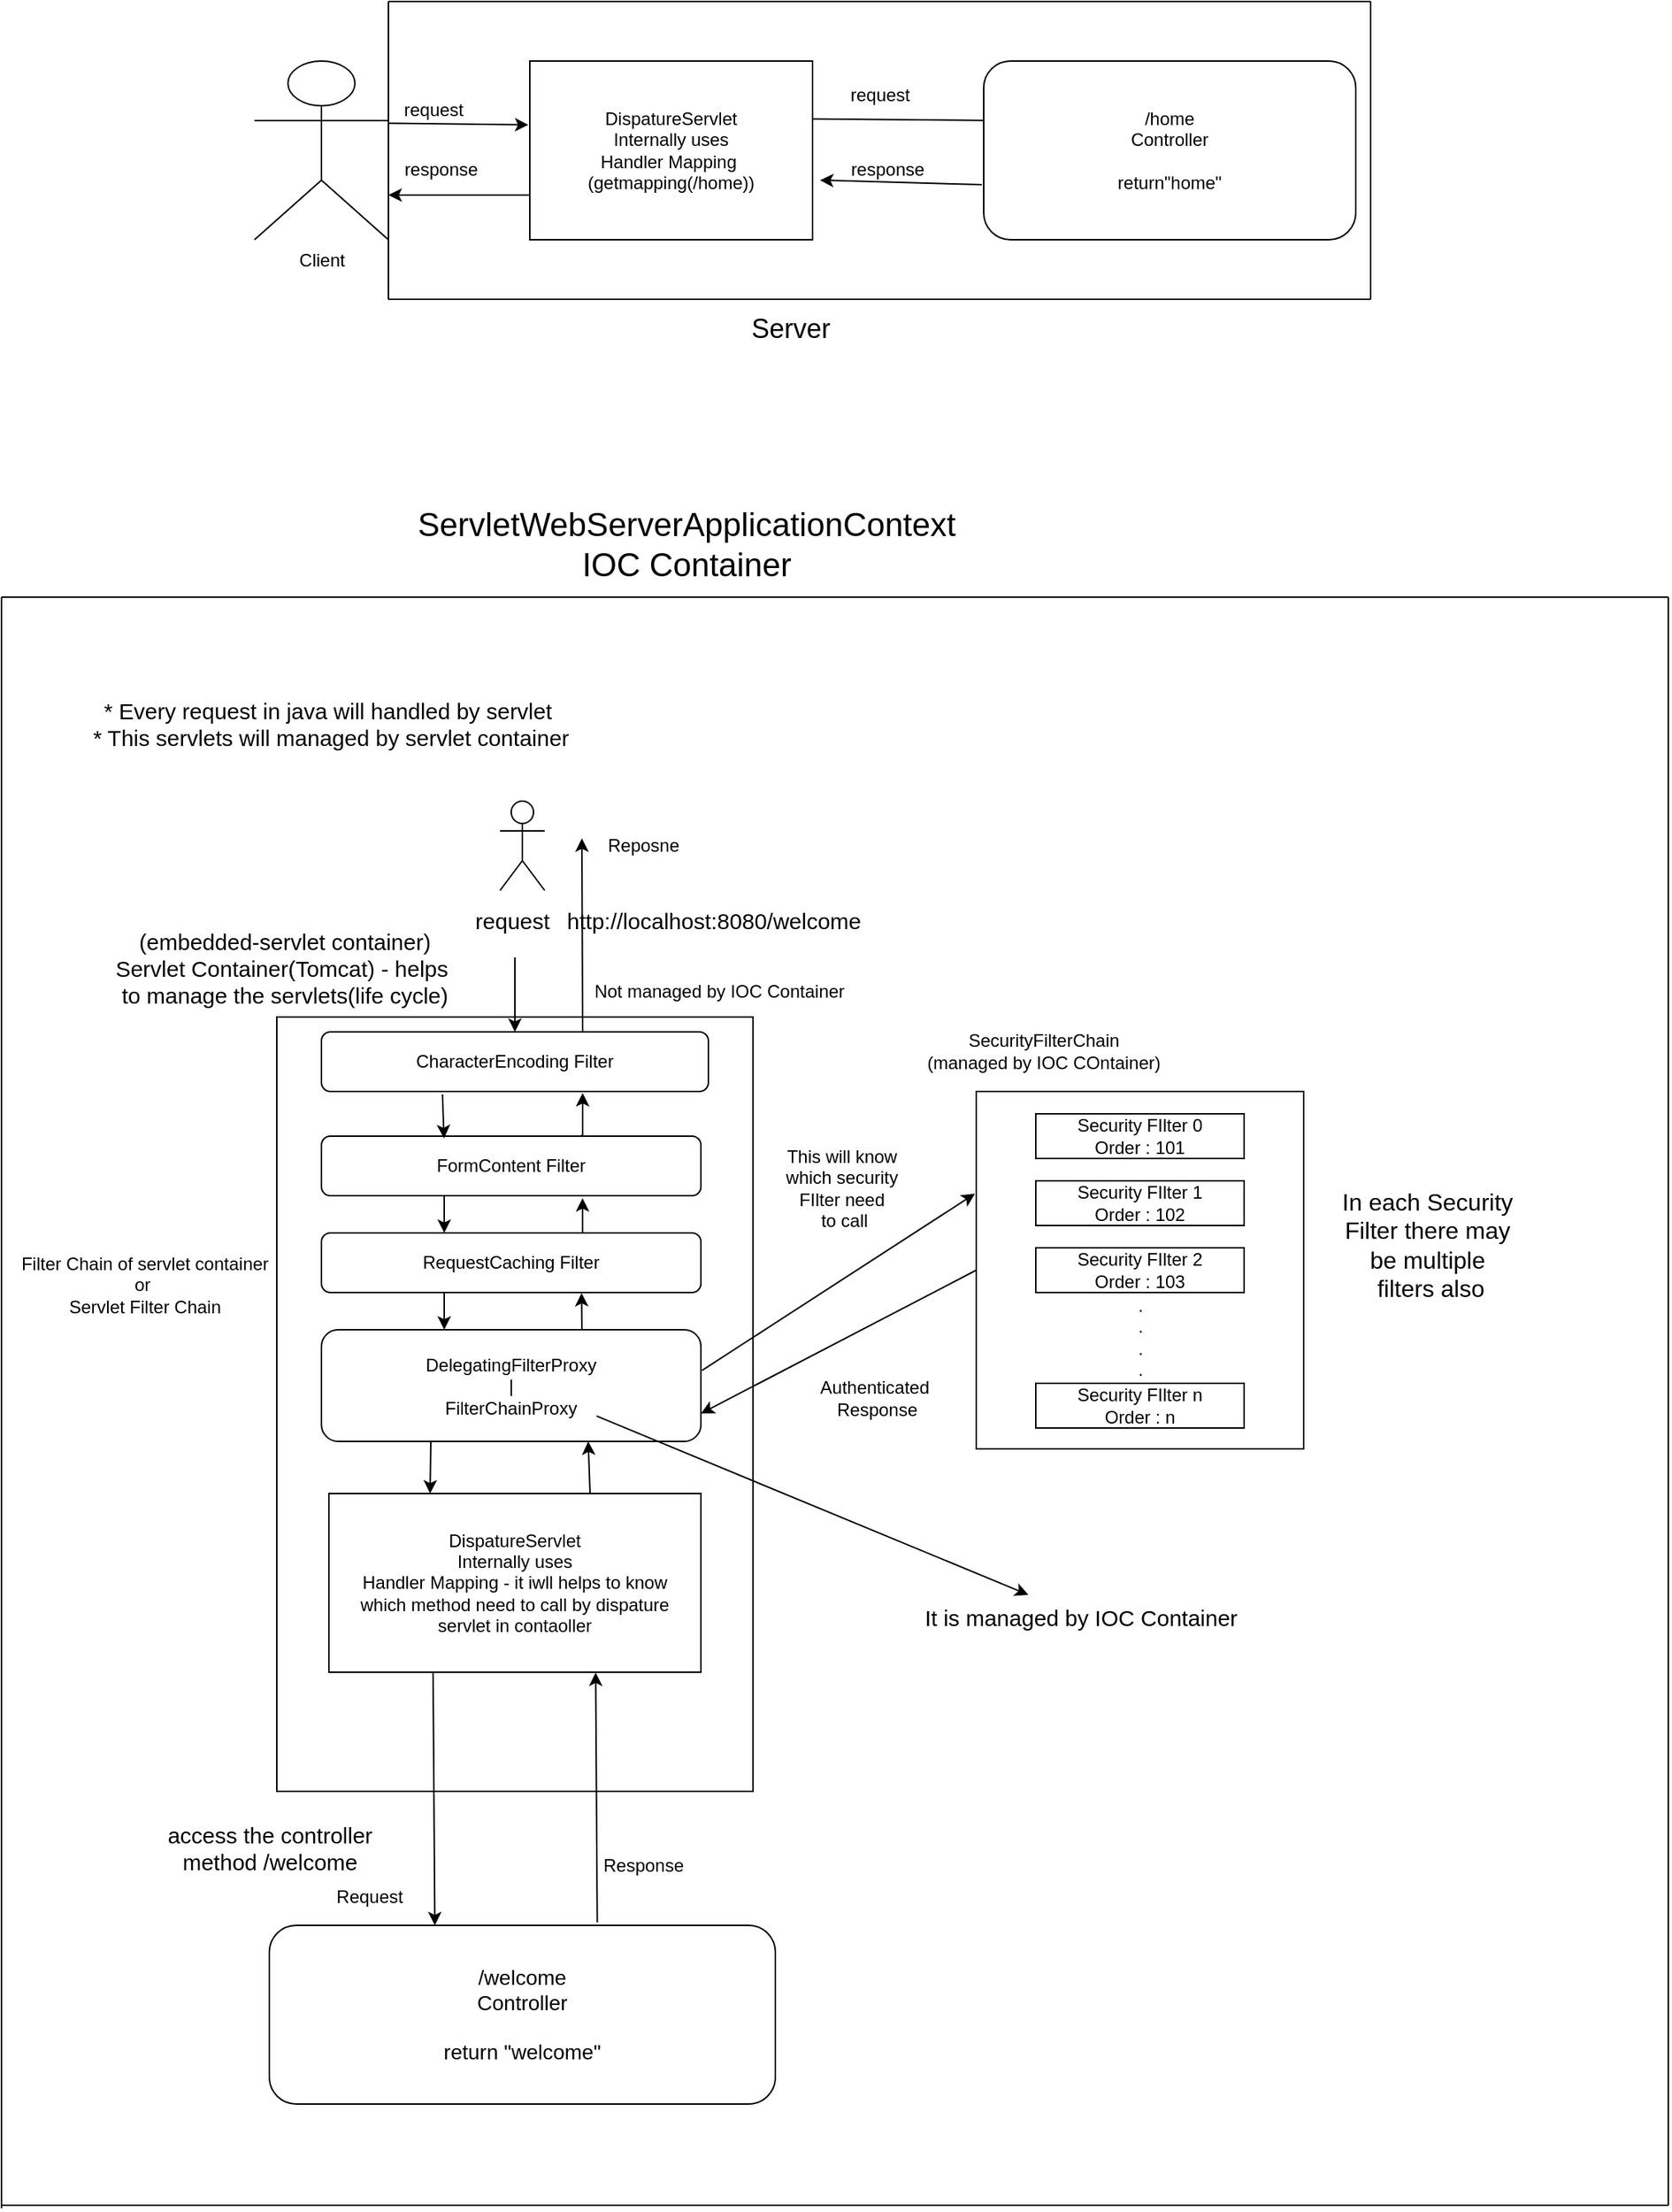 <mxfile version="26.2.9">
  <diagram name="Page-1" id="DqCKwcGfkLILGC3GvhVt">
    <mxGraphModel dx="1799" dy="511" grid="1" gridSize="10" guides="1" tooltips="1" connect="1" arrows="1" fold="1" page="1" pageScale="1" pageWidth="850" pageHeight="1100" math="0" shadow="0">
      <root>
        <mxCell id="0" />
        <mxCell id="1" parent="0" />
        <mxCell id="P8C13lUeun7DKEVSOQyJ-2" value="DispatureServlet&lt;div&gt;Internally uses&lt;/div&gt;&lt;div&gt;Handler Mapping&amp;nbsp;&lt;/div&gt;&lt;div&gt;(getmapping(/home))&lt;/div&gt;" style="rounded=0;whiteSpace=wrap;html=1;" parent="1" vertex="1">
          <mxGeometry x="235" y="120" width="190" height="120" as="geometry" />
        </mxCell>
        <mxCell id="P8C13lUeun7DKEVSOQyJ-4" value="" style="endArrow=classic;html=1;rounded=0;exitX=0.999;exitY=0.348;exitDx=0;exitDy=0;entryX=-0.005;entryY=0.357;entryDx=0;entryDy=0;exitPerimeter=0;entryPerimeter=0;" parent="1" target="P8C13lUeun7DKEVSOQyJ-2" edge="1">
          <mxGeometry width="50" height="50" relative="1" as="geometry">
            <mxPoint x="139.88" y="161.76" as="sourcePoint" />
            <mxPoint x="450" y="290" as="targetPoint" />
          </mxGeometry>
        </mxCell>
        <mxCell id="P8C13lUeun7DKEVSOQyJ-5" value="" style="endArrow=classic;html=1;rounded=0;exitX=1.001;exitY=0.324;exitDx=0;exitDy=0;exitPerimeter=0;" parent="1" source="P8C13lUeun7DKEVSOQyJ-2" edge="1">
          <mxGeometry width="50" height="50" relative="1" as="geometry">
            <mxPoint x="400" y="340" as="sourcePoint" />
            <mxPoint x="559" y="160" as="targetPoint" />
          </mxGeometry>
        </mxCell>
        <mxCell id="P8C13lUeun7DKEVSOQyJ-6" value="/home&lt;div&gt;Controller&lt;/div&gt;&lt;div&gt;&lt;br&gt;&lt;/div&gt;&lt;div&gt;return&quot;home&quot;&lt;/div&gt;" style="rounded=1;whiteSpace=wrap;html=1;" parent="1" vertex="1">
          <mxGeometry x="540" y="120" width="250" height="120" as="geometry" />
        </mxCell>
        <mxCell id="P8C13lUeun7DKEVSOQyJ-8" value="" style="endArrow=classic;html=1;rounded=0;exitX=-0.005;exitY=0.692;exitDx=0;exitDy=0;exitPerimeter=0;" parent="1" source="P8C13lUeun7DKEVSOQyJ-6" edge="1">
          <mxGeometry width="50" height="50" relative="1" as="geometry">
            <mxPoint x="400" y="340" as="sourcePoint" />
            <mxPoint x="430" y="200" as="targetPoint" />
          </mxGeometry>
        </mxCell>
        <mxCell id="P8C13lUeun7DKEVSOQyJ-9" value="" style="endArrow=classic;html=1;rounded=0;exitX=0;exitY=0.75;exitDx=0;exitDy=0;entryX=1;entryY=0.75;entryDx=0;entryDy=0;" parent="1" source="P8C13lUeun7DKEVSOQyJ-2" edge="1">
          <mxGeometry width="50" height="50" relative="1" as="geometry">
            <mxPoint x="265" y="192" as="sourcePoint" />
            <mxPoint x="140" y="210" as="targetPoint" />
          </mxGeometry>
        </mxCell>
        <mxCell id="P8C13lUeun7DKEVSOQyJ-11" value="Client" style="shape=umlActor;verticalLabelPosition=bottom;verticalAlign=top;html=1;outlineConnect=0;" parent="1" vertex="1">
          <mxGeometry x="50" y="120" width="90" height="120" as="geometry" />
        </mxCell>
        <mxCell id="P8C13lUeun7DKEVSOQyJ-13" value="" style="endArrow=none;html=1;rounded=0;" parent="1" edge="1">
          <mxGeometry width="50" height="50" relative="1" as="geometry">
            <mxPoint x="140" y="80" as="sourcePoint" />
            <mxPoint x="800" y="80" as="targetPoint" />
          </mxGeometry>
        </mxCell>
        <mxCell id="P8C13lUeun7DKEVSOQyJ-14" value="" style="endArrow=none;html=1;rounded=0;" parent="1" edge="1">
          <mxGeometry width="50" height="50" relative="1" as="geometry">
            <mxPoint x="800" y="280" as="sourcePoint" />
            <mxPoint x="800" y="80" as="targetPoint" />
          </mxGeometry>
        </mxCell>
        <mxCell id="P8C13lUeun7DKEVSOQyJ-15" value="" style="endArrow=none;html=1;rounded=0;" parent="1" edge="1">
          <mxGeometry width="50" height="50" relative="1" as="geometry">
            <mxPoint x="140" y="280" as="sourcePoint" />
            <mxPoint x="140" y="80" as="targetPoint" />
          </mxGeometry>
        </mxCell>
        <mxCell id="P8C13lUeun7DKEVSOQyJ-16" value="" style="endArrow=none;html=1;rounded=0;" parent="1" edge="1">
          <mxGeometry width="50" height="50" relative="1" as="geometry">
            <mxPoint x="140" y="280" as="sourcePoint" />
            <mxPoint x="800" y="280" as="targetPoint" />
          </mxGeometry>
        </mxCell>
        <mxCell id="P8C13lUeun7DKEVSOQyJ-17" value="&lt;font style=&quot;font-size: 18px;&quot;&gt;Server&lt;/font&gt;" style="text;html=1;align=center;verticalAlign=middle;resizable=0;points=[];autosize=1;strokeColor=none;fillColor=none;" parent="1" vertex="1">
          <mxGeometry x="370" y="280" width="80" height="40" as="geometry" />
        </mxCell>
        <mxCell id="P8C13lUeun7DKEVSOQyJ-18" value="request" style="text;html=1;align=center;verticalAlign=middle;resizable=0;points=[];autosize=1;strokeColor=none;fillColor=none;" parent="1" vertex="1">
          <mxGeometry x="140" y="138" width="60" height="30" as="geometry" />
        </mxCell>
        <mxCell id="P8C13lUeun7DKEVSOQyJ-19" value="response" style="text;html=1;align=center;verticalAlign=middle;resizable=0;points=[];autosize=1;strokeColor=none;fillColor=none;" parent="1" vertex="1">
          <mxGeometry x="140" y="178" width="70" height="30" as="geometry" />
        </mxCell>
        <mxCell id="P8C13lUeun7DKEVSOQyJ-20" value="request" style="text;html=1;align=center;verticalAlign=middle;resizable=0;points=[];autosize=1;strokeColor=none;fillColor=none;" parent="1" vertex="1">
          <mxGeometry x="440" y="128" width="60" height="30" as="geometry" />
        </mxCell>
        <mxCell id="P8C13lUeun7DKEVSOQyJ-21" value="response" style="text;html=1;align=center;verticalAlign=middle;resizable=0;points=[];autosize=1;strokeColor=none;fillColor=none;" parent="1" vertex="1">
          <mxGeometry x="440" y="178" width="70" height="30" as="geometry" />
        </mxCell>
        <mxCell id="P8C13lUeun7DKEVSOQyJ-24" value="" style="rounded=0;whiteSpace=wrap;html=1;" parent="1" vertex="1">
          <mxGeometry x="65" y="762" width="320" height="520" as="geometry" />
        </mxCell>
        <mxCell id="P8C13lUeun7DKEVSOQyJ-26" value="" style="rounded=0;whiteSpace=wrap;html=1;" parent="1" vertex="1">
          <mxGeometry x="535" y="812" width="220" height="240" as="geometry" />
        </mxCell>
        <mxCell id="P8C13lUeun7DKEVSOQyJ-29" value="Security FIlter 0&lt;div&gt;Order : 101&lt;/div&gt;" style="rounded=0;whiteSpace=wrap;html=1;" parent="1" vertex="1">
          <mxGeometry x="575" y="827" width="140" height="30" as="geometry" />
        </mxCell>
        <mxCell id="P8C13lUeun7DKEVSOQyJ-30" value="Security FIlter 1&lt;div&gt;Order : 102&lt;/div&gt;" style="rounded=0;whiteSpace=wrap;html=1;" parent="1" vertex="1">
          <mxGeometry x="575" y="872" width="140" height="30" as="geometry" />
        </mxCell>
        <mxCell id="P8C13lUeun7DKEVSOQyJ-31" value="Security FIlter 2&lt;div&gt;Order : 103&lt;/div&gt;" style="rounded=0;whiteSpace=wrap;html=1;" parent="1" vertex="1">
          <mxGeometry x="575" y="917" width="140" height="30" as="geometry" />
        </mxCell>
        <mxCell id="P8C13lUeun7DKEVSOQyJ-32" value="Security FIlter n&lt;div&gt;Order : n&lt;/div&gt;" style="rounded=0;whiteSpace=wrap;html=1;" parent="1" vertex="1">
          <mxGeometry x="575" y="1008" width="140" height="30" as="geometry" />
        </mxCell>
        <mxCell id="P8C13lUeun7DKEVSOQyJ-33" value=".&lt;div&gt;.&lt;/div&gt;&lt;div&gt;.&lt;/div&gt;&lt;div&gt;.&lt;/div&gt;" style="text;html=1;align=center;verticalAlign=middle;resizable=0;points=[];autosize=1;strokeColor=none;fillColor=none;" parent="1" vertex="1">
          <mxGeometry x="630" y="942" width="30" height="70" as="geometry" />
        </mxCell>
        <mxCell id="P8C13lUeun7DKEVSOQyJ-34" value="CharacterEncoding Filter" style="rounded=1;whiteSpace=wrap;html=1;" parent="1" vertex="1">
          <mxGeometry x="95" y="772" width="260" height="40" as="geometry" />
        </mxCell>
        <mxCell id="P8C13lUeun7DKEVSOQyJ-36" value="" style="shape=umlActor;verticalLabelPosition=bottom;verticalAlign=top;html=1;outlineConnect=0;" parent="1" vertex="1">
          <mxGeometry x="215" y="617" width="30" height="60" as="geometry" />
        </mxCell>
        <mxCell id="P8C13lUeun7DKEVSOQyJ-46" value="&lt;span style=&quot;white-space: pre;&quot;&gt;&#x9;&lt;/span&gt;&lt;span style=&quot;white-space: pre;&quot;&gt;&#x9;&lt;/span&gt;http://localhost:8080/welcome" style="text;html=1;align=center;verticalAlign=middle;resizable=0;points=[];autosize=1;strokeColor=none;fillColor=none;fontSize=15;" parent="1" vertex="1">
          <mxGeometry x="180" y="682" width="290" height="30" as="geometry" />
        </mxCell>
        <mxCell id="P8C13lUeun7DKEVSOQyJ-47" value="(embedded-servlet container)&lt;div&gt;Servlet Container(Tomcat) - helps&amp;nbsp;&lt;/div&gt;&lt;div&gt;to manage the servlets(life cycle)&lt;/div&gt;&lt;div&gt;&lt;br&gt;&lt;/div&gt;" style="text;html=1;align=center;verticalAlign=middle;resizable=0;points=[];autosize=1;strokeColor=none;fillColor=none;fontSize=15;" parent="1" vertex="1">
          <mxGeometry x="-55" y="693" width="250" height="90" as="geometry" />
        </mxCell>
        <mxCell id="P8C13lUeun7DKEVSOQyJ-48" value="" style="endArrow=classic;html=1;rounded=0;entryX=0.5;entryY=0;entryDx=0;entryDy=0;" parent="1" target="P8C13lUeun7DKEVSOQyJ-34" edge="1">
          <mxGeometry width="50" height="50" relative="1" as="geometry">
            <mxPoint x="225" y="722" as="sourcePoint" />
            <mxPoint x="420" y="852" as="targetPoint" />
          </mxGeometry>
        </mxCell>
        <mxCell id="P8C13lUeun7DKEVSOQyJ-91" value="" style="edgeStyle=orthogonalEdgeStyle;rounded=0;orthogonalLoop=1;jettySize=auto;html=1;entryX=0.675;entryY=1.026;entryDx=0;entryDy=0;entryPerimeter=0;exitX=0.684;exitY=-0.013;exitDx=0;exitDy=0;exitPerimeter=0;" parent="1" source="P8C13lUeun7DKEVSOQyJ-50" target="P8C13lUeun7DKEVSOQyJ-34" edge="1">
          <mxGeometry relative="1" as="geometry" />
        </mxCell>
        <mxCell id="P8C13lUeun7DKEVSOQyJ-50" value="FormContent Filter" style="rounded=1;whiteSpace=wrap;html=1;" parent="1" vertex="1">
          <mxGeometry x="95" y="842" width="255" height="40" as="geometry" />
        </mxCell>
        <mxCell id="P8C13lUeun7DKEVSOQyJ-51" value="RequestCaching Filter" style="rounded=1;whiteSpace=wrap;html=1;" parent="1" vertex="1">
          <mxGeometry x="95" y="907" width="255" height="40" as="geometry" />
        </mxCell>
        <mxCell id="P8C13lUeun7DKEVSOQyJ-54" value="" style="endArrow=classic;html=1;rounded=0;exitX=0.5;exitY=1;exitDx=0;exitDy=0;" parent="1" edge="1">
          <mxGeometry width="50" height="50" relative="1" as="geometry">
            <mxPoint x="177.5" y="882" as="sourcePoint" />
            <mxPoint x="177.5" y="907" as="targetPoint" />
          </mxGeometry>
        </mxCell>
        <mxCell id="P8C13lUeun7DKEVSOQyJ-55" value="DelegatingFilterProxy&lt;div&gt;|&lt;/div&gt;&lt;div&gt;FilterChainProxy&lt;/div&gt;" style="rounded=1;whiteSpace=wrap;html=1;" parent="1" vertex="1">
          <mxGeometry x="95" y="972" width="255" height="75" as="geometry" />
        </mxCell>
        <mxCell id="P8C13lUeun7DKEVSOQyJ-56" value="" style="endArrow=classic;html=1;rounded=0;exitX=0.5;exitY=1;exitDx=0;exitDy=0;entryX=0.5;entryY=0;entryDx=0;entryDy=0;" parent="1" edge="1">
          <mxGeometry width="50" height="50" relative="1" as="geometry">
            <mxPoint x="177.5" y="947" as="sourcePoint" />
            <mxPoint x="177.5" y="972" as="targetPoint" />
          </mxGeometry>
        </mxCell>
        <mxCell id="P8C13lUeun7DKEVSOQyJ-57" value="SecurityFilterChain&lt;br&gt;(managed by IOC COntainer)" style="text;html=1;align=center;verticalAlign=middle;resizable=0;points=[];autosize=1;strokeColor=none;fillColor=none;" parent="1" vertex="1">
          <mxGeometry x="490" y="765" width="180" height="40" as="geometry" />
        </mxCell>
        <mxCell id="P8C13lUeun7DKEVSOQyJ-58" value="Not managed by IOC Container" style="text;html=1;align=center;verticalAlign=middle;resizable=0;points=[];autosize=1;strokeColor=none;fillColor=none;" parent="1" vertex="1">
          <mxGeometry x="267" y="730" width="190" height="30" as="geometry" />
        </mxCell>
        <mxCell id="P8C13lUeun7DKEVSOQyJ-59" value="" style="endArrow=classic;html=1;rounded=0;exitX=1.003;exitY=0.364;exitDx=0;exitDy=0;exitPerimeter=0;entryX=-0.004;entryY=0.286;entryDx=0;entryDy=0;entryPerimeter=0;" parent="1" source="P8C13lUeun7DKEVSOQyJ-55" target="P8C13lUeun7DKEVSOQyJ-26" edge="1">
          <mxGeometry width="50" height="50" relative="1" as="geometry">
            <mxPoint x="370" y="902" as="sourcePoint" />
            <mxPoint x="420" y="852" as="targetPoint" />
          </mxGeometry>
        </mxCell>
        <mxCell id="P8C13lUeun7DKEVSOQyJ-60" value="This will know&amp;nbsp;&lt;div&gt;which security&amp;nbsp;&lt;/div&gt;&lt;div&gt;FIlter need&amp;nbsp;&lt;/div&gt;&lt;div&gt;to call&lt;/div&gt;" style="text;html=1;align=center;verticalAlign=middle;resizable=0;points=[];autosize=1;strokeColor=none;fillColor=none;" parent="1" vertex="1">
          <mxGeometry x="396" y="842" width="100" height="70" as="geometry" />
        </mxCell>
        <mxCell id="P8C13lUeun7DKEVSOQyJ-61" value="" style="endArrow=classic;html=1;rounded=0;exitX=0;exitY=0.5;exitDx=0;exitDy=0;entryX=1;entryY=0.75;entryDx=0;entryDy=0;" parent="1" source="P8C13lUeun7DKEVSOQyJ-26" target="P8C13lUeun7DKEVSOQyJ-55" edge="1">
          <mxGeometry width="50" height="50" relative="1" as="geometry">
            <mxPoint x="370" y="902" as="sourcePoint" />
            <mxPoint x="420" y="852" as="targetPoint" />
          </mxGeometry>
        </mxCell>
        <mxCell id="P8C13lUeun7DKEVSOQyJ-62" value="Authenticated&amp;nbsp;&lt;div&gt;Response&lt;/div&gt;" style="text;html=1;align=center;verticalAlign=middle;resizable=0;points=[];autosize=1;strokeColor=none;fillColor=none;" parent="1" vertex="1">
          <mxGeometry x="418" y="998" width="100" height="40" as="geometry" />
        </mxCell>
        <mxCell id="P8C13lUeun7DKEVSOQyJ-63" value="DispatureServlet&lt;div&gt;Internally uses&lt;/div&gt;&lt;div&gt;Handler Mapping - it iwll helps to know&lt;/div&gt;&lt;div&gt;which method need to call by dispature&lt;/div&gt;&lt;div&gt;servlet in contaoller&lt;/div&gt;" style="rounded=0;whiteSpace=wrap;html=1;" parent="1" vertex="1">
          <mxGeometry x="100" y="1082" width="250" height="120" as="geometry" />
        </mxCell>
        <mxCell id="P8C13lUeun7DKEVSOQyJ-64" value="" style="endArrow=classic;html=1;rounded=0;entryX=0.5;entryY=0;entryDx=0;entryDy=0;exitX=0.5;exitY=1;exitDx=0;exitDy=0;" parent="1" edge="1">
          <mxGeometry width="50" height="50" relative="1" as="geometry">
            <mxPoint x="168.5" y="1047" as="sourcePoint" />
            <mxPoint x="168" y="1082" as="targetPoint" />
          </mxGeometry>
        </mxCell>
        <mxCell id="P8C13lUeun7DKEVSOQyJ-65" value="&lt;font style=&quot;font-size: 14px;&quot;&gt;/welcome&lt;/font&gt;&lt;div&gt;&lt;font style=&quot;font-size: 14px;&quot;&gt;Controller&lt;/font&gt;&lt;/div&gt;&lt;div&gt;&lt;font style=&quot;font-size: 14px;&quot;&gt;&lt;br&gt;&lt;/font&gt;&lt;/div&gt;&lt;div&gt;&lt;font style=&quot;font-size: 14px;&quot;&gt;return &quot;welcome&quot;&lt;/font&gt;&lt;/div&gt;" style="rounded=1;whiteSpace=wrap;html=1;" parent="1" vertex="1">
          <mxGeometry x="60" y="1372" width="340" height="120" as="geometry" />
        </mxCell>
        <mxCell id="P8C13lUeun7DKEVSOQyJ-66" value="" style="endArrow=classic;html=1;rounded=0;exitX=0.25;exitY=1;exitDx=0;exitDy=0;entryX=0.305;entryY=-0.001;entryDx=0;entryDy=0;entryPerimeter=0;" parent="1" edge="1">
          <mxGeometry width="50" height="50" relative="1" as="geometry">
            <mxPoint x="170" y="1202.12" as="sourcePoint" />
            <mxPoint x="171.2" y="1372" as="targetPoint" />
          </mxGeometry>
        </mxCell>
        <mxCell id="P8C13lUeun7DKEVSOQyJ-70" value="* Every request in java will handled by servlet&amp;nbsp;&lt;div&gt;* This servlets will managed by servlet container&lt;/div&gt;" style="text;html=1;align=center;verticalAlign=middle;resizable=0;points=[];autosize=1;strokeColor=none;fillColor=none;fontSize=15;" parent="1" vertex="1">
          <mxGeometry x="-69" y="540" width="340" height="50" as="geometry" />
        </mxCell>
        <mxCell id="P8C13lUeun7DKEVSOQyJ-71" value="In each Security&amp;nbsp;&lt;div&gt;Filter there may&amp;nbsp;&lt;/div&gt;&lt;div&gt;be multiple&amp;nbsp;&lt;/div&gt;&lt;div&gt;filters also&lt;/div&gt;" style="text;html=1;align=center;verticalAlign=middle;resizable=0;points=[];autosize=1;strokeColor=none;fillColor=none;fontSize=16;" parent="1" vertex="1">
          <mxGeometry x="770" y="870" width="140" height="90" as="geometry" />
        </mxCell>
        <mxCell id="P8C13lUeun7DKEVSOQyJ-72" value="access the controller&lt;div&gt;method /welcome&lt;/div&gt;" style="text;html=1;align=center;verticalAlign=middle;resizable=0;points=[];autosize=1;strokeColor=none;fillColor=none;fontSize=15;" parent="1" vertex="1">
          <mxGeometry x="-20" y="1295" width="160" height="50" as="geometry" />
        </mxCell>
        <mxCell id="P8C13lUeun7DKEVSOQyJ-84" value="" style="endArrow=classic;html=1;rounded=0;exitX=0.648;exitY=-0.017;exitDx=0;exitDy=0;entryX=0.717;entryY=1.002;entryDx=0;entryDy=0;entryPerimeter=0;exitPerimeter=0;" parent="1" source="P8C13lUeun7DKEVSOQyJ-65" target="P8C13lUeun7DKEVSOQyJ-63" edge="1">
          <mxGeometry width="50" height="50" relative="1" as="geometry">
            <mxPoint x="180" y="1212.12" as="sourcePoint" />
            <mxPoint x="181.2" y="1382" as="targetPoint" />
          </mxGeometry>
        </mxCell>
        <mxCell id="P8C13lUeun7DKEVSOQyJ-85" value="Request" style="text;html=1;align=center;verticalAlign=middle;resizable=0;points=[];autosize=1;strokeColor=none;fillColor=none;" parent="1" vertex="1">
          <mxGeometry x="92" y="1338" width="70" height="30" as="geometry" />
        </mxCell>
        <mxCell id="P8C13lUeun7DKEVSOQyJ-86" value="Response" style="text;html=1;align=center;verticalAlign=middle;resizable=0;points=[];autosize=1;strokeColor=none;fillColor=none;" parent="1" vertex="1">
          <mxGeometry x="271" y="1317" width="80" height="30" as="geometry" />
        </mxCell>
        <mxCell id="P8C13lUeun7DKEVSOQyJ-88" value="" style="endArrow=classic;html=1;rounded=0;entryX=0.75;entryY=1;entryDx=0;entryDy=0;exitX=0.75;exitY=0;exitDx=0;exitDy=0;" parent="1" edge="1">
          <mxGeometry width="50" height="50" relative="1" as="geometry">
            <mxPoint x="275.5" y="1082" as="sourcePoint" />
            <mxPoint x="274.25" y="1047" as="targetPoint" />
          </mxGeometry>
        </mxCell>
        <mxCell id="P8C13lUeun7DKEVSOQyJ-89" value="" style="endArrow=classic;html=1;rounded=0;entryX=0.607;entryY=1.009;entryDx=0;entryDy=0;entryPerimeter=0;" parent="1" edge="1">
          <mxGeometry width="50" height="50" relative="1" as="geometry">
            <mxPoint x="270" y="972" as="sourcePoint" />
            <mxPoint x="269.785" y="947.36" as="targetPoint" />
          </mxGeometry>
        </mxCell>
        <mxCell id="P8C13lUeun7DKEVSOQyJ-90" value="" style="endArrow=classic;html=1;rounded=0;exitX=0.688;exitY=0.004;exitDx=0;exitDy=0;exitPerimeter=0;entryX=0.688;entryY=1.041;entryDx=0;entryDy=0;entryPerimeter=0;" parent="1" source="P8C13lUeun7DKEVSOQyJ-51" target="P8C13lUeun7DKEVSOQyJ-50" edge="1">
          <mxGeometry width="50" height="50" relative="1" as="geometry">
            <mxPoint x="232" y="881" as="sourcePoint" />
            <mxPoint x="232" y="906" as="targetPoint" />
          </mxGeometry>
        </mxCell>
        <mxCell id="P8C13lUeun7DKEVSOQyJ-93" value="" style="endArrow=classic;html=1;rounded=0;exitX=0.309;exitY=1.051;exitDx=0;exitDy=0;exitPerimeter=0;entryX=0.319;entryY=0.036;entryDx=0;entryDy=0;entryPerimeter=0;" parent="1" edge="1">
          <mxGeometry width="50" height="50" relative="1" as="geometry">
            <mxPoint x="176.34" y="814.04" as="sourcePoint" />
            <mxPoint x="177.345" y="843.44" as="targetPoint" />
          </mxGeometry>
        </mxCell>
        <mxCell id="P8C13lUeun7DKEVSOQyJ-94" value="" style="endArrow=classic;html=1;rounded=0;exitX=0.675;exitY=-0.003;exitDx=0;exitDy=0;exitPerimeter=0;" parent="1" source="P8C13lUeun7DKEVSOQyJ-34" edge="1">
          <mxGeometry width="50" height="50" relative="1" as="geometry">
            <mxPoint x="310" y="822" as="sourcePoint" />
            <mxPoint x="270" y="642" as="targetPoint" />
          </mxGeometry>
        </mxCell>
        <mxCell id="P8C13lUeun7DKEVSOQyJ-96" value="&lt;span style=&quot;font-size: 15px;&quot;&gt;request&amp;nbsp;&lt;/span&gt;" style="text;html=1;align=center;verticalAlign=middle;resizable=0;points=[];autosize=1;strokeColor=none;fillColor=none;" parent="1" vertex="1">
          <mxGeometry x="185" y="682" width="80" height="30" as="geometry" />
        </mxCell>
        <mxCell id="P8C13lUeun7DKEVSOQyJ-99" value="Reposne" style="text;html=1;align=center;verticalAlign=middle;resizable=0;points=[];autosize=1;strokeColor=none;fillColor=none;" parent="1" vertex="1">
          <mxGeometry x="276" y="632" width="70" height="30" as="geometry" />
        </mxCell>
        <mxCell id="P8C13lUeun7DKEVSOQyJ-100" value="ServletWebServerApplicationContext&lt;br&gt;IOC Container" style="text;html=1;align=center;verticalAlign=middle;resizable=0;points=[];autosize=1;strokeColor=none;fillColor=none;fontSize=22;" parent="1" vertex="1">
          <mxGeometry x="150" y="410" width="380" height="70" as="geometry" />
        </mxCell>
        <mxCell id="P8C13lUeun7DKEVSOQyJ-101" value="" style="endArrow=none;html=1;rounded=0;" parent="1" edge="1">
          <mxGeometry width="50" height="50" relative="1" as="geometry">
            <mxPoint x="-120" y="480" as="sourcePoint" />
            <mxPoint x="1000" y="480" as="targetPoint" />
          </mxGeometry>
        </mxCell>
        <mxCell id="P8C13lUeun7DKEVSOQyJ-102" value="" style="endArrow=none;html=1;rounded=0;" parent="1" edge="1">
          <mxGeometry width="50" height="50" relative="1" as="geometry">
            <mxPoint x="1000" y="1560" as="sourcePoint" />
            <mxPoint x="1000" y="480" as="targetPoint" />
          </mxGeometry>
        </mxCell>
        <mxCell id="P8C13lUeun7DKEVSOQyJ-103" value="" style="endArrow=none;html=1;rounded=0;" parent="1" edge="1">
          <mxGeometry width="50" height="50" relative="1" as="geometry">
            <mxPoint x="1000" y="1560" as="sourcePoint" />
            <mxPoint x="-120" y="1560" as="targetPoint" />
          </mxGeometry>
        </mxCell>
        <mxCell id="P8C13lUeun7DKEVSOQyJ-104" value="" style="endArrow=none;html=1;rounded=0;" parent="1" edge="1">
          <mxGeometry width="50" height="50" relative="1" as="geometry">
            <mxPoint x="-120" y="480" as="sourcePoint" />
            <mxPoint x="-120" y="1561.961" as="targetPoint" />
          </mxGeometry>
        </mxCell>
        <mxCell id="P8C13lUeun7DKEVSOQyJ-105" value="Filter Chain of servlet container&lt;div&gt;&lt;div&gt;or&amp;nbsp;&lt;/div&gt;&lt;div&gt;Servlet Filter Chain&lt;/div&gt;&lt;/div&gt;" style="text;html=1;align=center;verticalAlign=middle;resizable=0;points=[];autosize=1;strokeColor=none;fillColor=none;" parent="1" vertex="1">
          <mxGeometry x="-119" y="912" width="190" height="60" as="geometry" />
        </mxCell>
        <mxCell id="P8C13lUeun7DKEVSOQyJ-106" value="" style="endArrow=classic;html=1;rounded=0;exitX=0.725;exitY=0.773;exitDx=0;exitDy=0;exitPerimeter=0;" parent="1" source="P8C13lUeun7DKEVSOQyJ-55" edge="1">
          <mxGeometry width="50" height="50" relative="1" as="geometry">
            <mxPoint x="410" y="980" as="sourcePoint" />
            <mxPoint x="570" y="1150" as="targetPoint" />
          </mxGeometry>
        </mxCell>
        <mxCell id="P8C13lUeun7DKEVSOQyJ-107" value="It is managed by IOC Container" style="text;html=1;align=center;verticalAlign=middle;resizable=0;points=[];autosize=1;strokeColor=none;fillColor=none;fontSize=15;" parent="1" vertex="1">
          <mxGeometry x="490" y="1150" width="230" height="30" as="geometry" />
        </mxCell>
      </root>
    </mxGraphModel>
  </diagram>
</mxfile>
